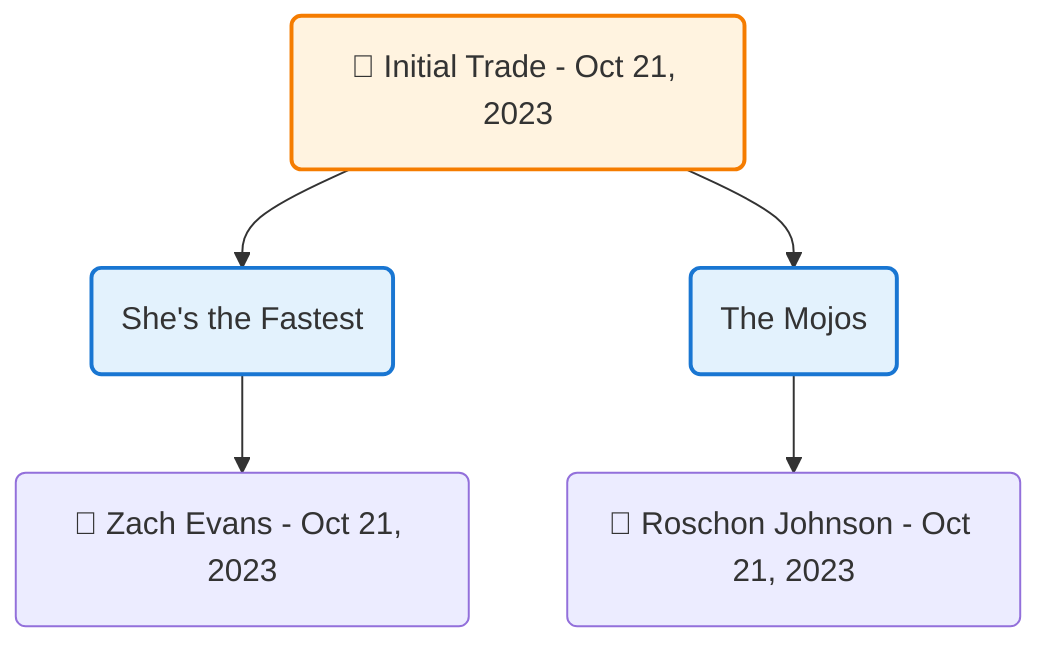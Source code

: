 flowchart TD

    TRADE_MAIN("🔄 Initial Trade - Oct 21, 2023")
    TEAM_1("She's the Fastest")
    TEAM_2("The Mojos")
    NODE_ea0b255c-0f2c-4007-b3cc-82976d8d59ba("🔄 Zach Evans - Oct 21, 2023")
    NODE_45e053e7-2a90-4786-853e-acd71db8d729("🔄 Roschon Johnson - Oct 21, 2023")

    TRADE_MAIN --> TEAM_1
    TRADE_MAIN --> TEAM_2
    TEAM_1 --> NODE_ea0b255c-0f2c-4007-b3cc-82976d8d59ba
    TEAM_2 --> NODE_45e053e7-2a90-4786-853e-acd71db8d729

    %% Node styling
    classDef teamNode fill:#e3f2fd,stroke:#1976d2,stroke-width:2px
    classDef tradeNode fill:#fff3e0,stroke:#f57c00,stroke-width:2px
    classDef playerNode fill:#f3e5f5,stroke:#7b1fa2,stroke-width:1px
    classDef nonRootPlayerNode fill:#f5f5f5,stroke:#757575,stroke-width:1px
    classDef endNode fill:#ffebee,stroke:#c62828,stroke-width:2px
    classDef waiverNode fill:#e8f5e8,stroke:#388e3c,stroke-width:2px
    classDef championshipNode fill:#fff9c4,stroke:#f57f17,stroke-width:3px

    class TEAM_1,TEAM_2 teamNode
    class TRADE_MAIN tradeNode